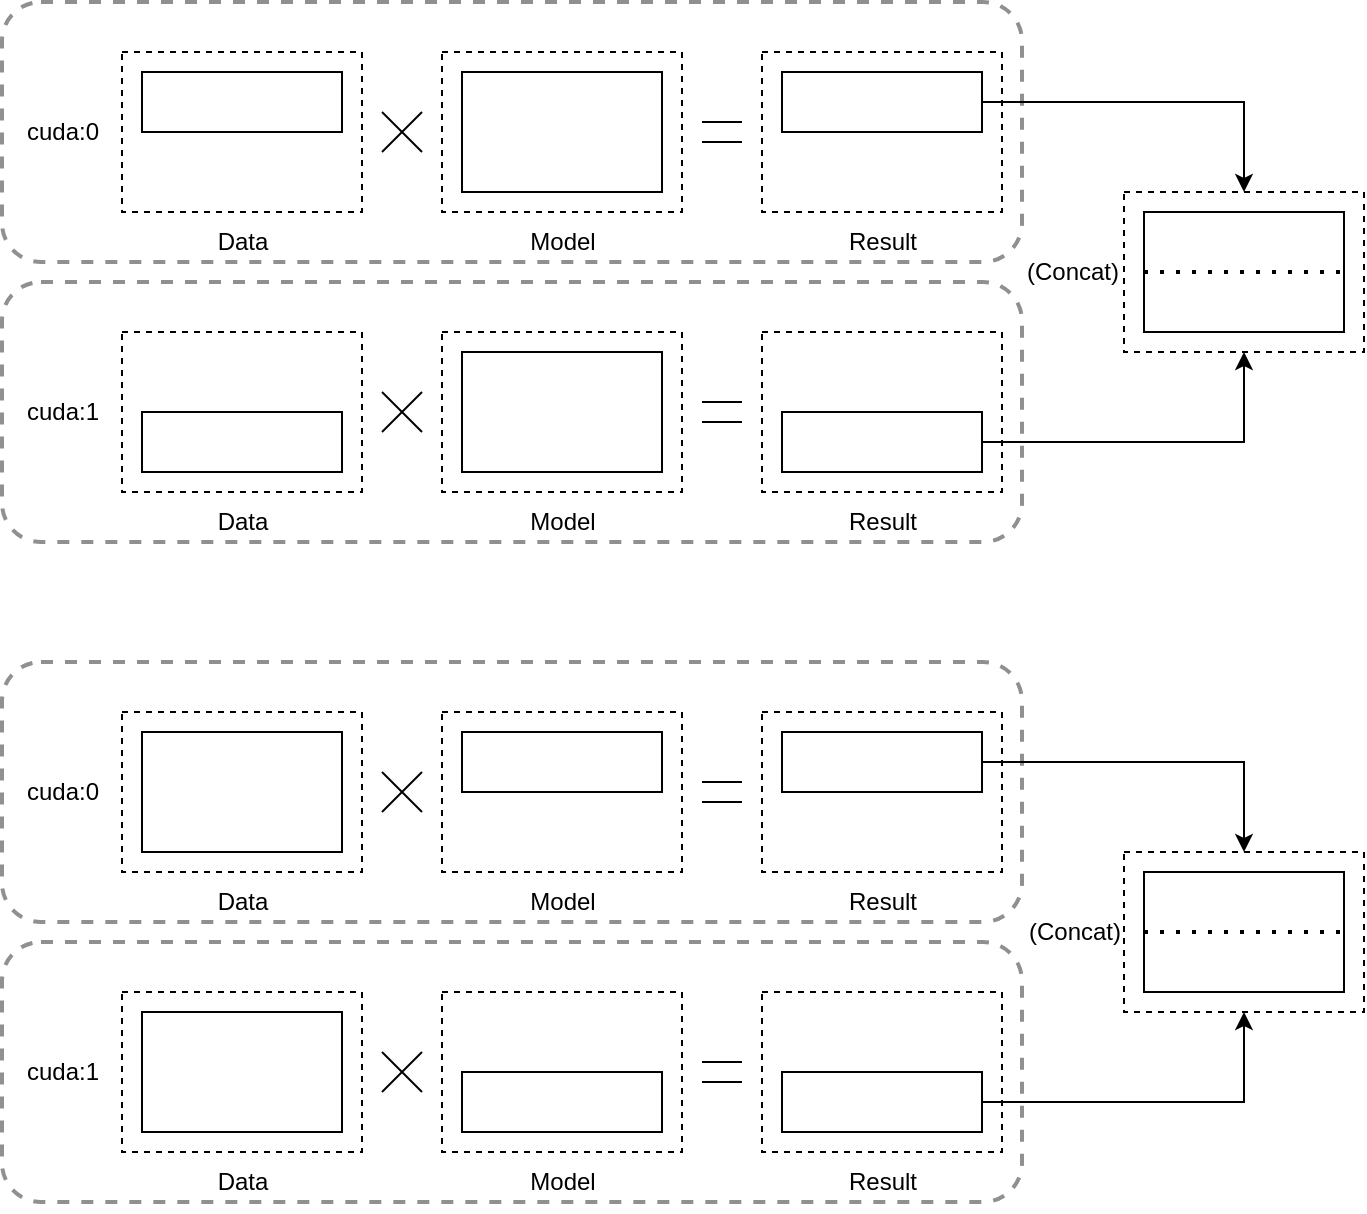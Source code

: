 <mxfile version="27.0.2">
  <diagram name="ページ1" id="pxdCRDH88It5vqQ6T75E">
    <mxGraphModel dx="1240" dy="773" grid="1" gridSize="10" guides="1" tooltips="1" connect="1" arrows="1" fold="1" page="1" pageScale="1" pageWidth="827" pageHeight="1169" math="0" shadow="0">
      <root>
        <mxCell id="0" />
        <mxCell id="1" parent="0" />
        <mxCell id="bnYyNJB6cAQLW_tnR6n0-47" value="" style="rounded=1;whiteSpace=wrap;html=1;fillColor=none;dashed=1;strokeWidth=2;strokeColor=#909090;" vertex="1" parent="1">
          <mxGeometry x="59" y="200" width="510" height="130" as="geometry" />
        </mxCell>
        <mxCell id="bnYyNJB6cAQLW_tnR6n0-44" value="" style="rounded=1;whiteSpace=wrap;html=1;fillColor=none;dashed=1;strokeWidth=2;strokeColor=#909090;" vertex="1" parent="1">
          <mxGeometry x="59" y="60" width="510" height="130" as="geometry" />
        </mxCell>
        <mxCell id="bnYyNJB6cAQLW_tnR6n0-1" value="" style="rounded=0;whiteSpace=wrap;html=1;fillColor=none;dashed=1;" vertex="1" parent="1">
          <mxGeometry x="119" y="85" width="120" height="80" as="geometry" />
        </mxCell>
        <mxCell id="bnYyNJB6cAQLW_tnR6n0-2" value="" style="rounded=0;whiteSpace=wrap;html=1;fillColor=none;dashed=1;" vertex="1" parent="1">
          <mxGeometry x="279" y="85" width="120" height="80" as="geometry" />
        </mxCell>
        <mxCell id="bnYyNJB6cAQLW_tnR6n0-3" value="" style="rounded=0;whiteSpace=wrap;html=1;fillColor=none;dashed=1;" vertex="1" parent="1">
          <mxGeometry x="119" y="225" width="120" height="80" as="geometry" />
        </mxCell>
        <mxCell id="bnYyNJB6cAQLW_tnR6n0-4" value="" style="rounded=0;whiteSpace=wrap;html=1;fillColor=none;dashed=1;" vertex="1" parent="1">
          <mxGeometry x="279" y="225" width="120" height="80" as="geometry" />
        </mxCell>
        <mxCell id="bnYyNJB6cAQLW_tnR6n0-5" value="" style="rounded=0;whiteSpace=wrap;html=1;fillColor=none;dashed=1;" vertex="1" parent="1">
          <mxGeometry x="439" y="85" width="120" height="80" as="geometry" />
        </mxCell>
        <mxCell id="bnYyNJB6cAQLW_tnR6n0-6" value="" style="rounded=0;whiteSpace=wrap;html=1;fillColor=none;dashed=1;" vertex="1" parent="1">
          <mxGeometry x="439" y="225" width="120" height="80" as="geometry" />
        </mxCell>
        <mxCell id="bnYyNJB6cAQLW_tnR6n0-9" value="" style="group" vertex="1" connectable="0" parent="1">
          <mxGeometry x="249" y="115" width="20" height="20" as="geometry" />
        </mxCell>
        <mxCell id="bnYyNJB6cAQLW_tnR6n0-7" value="" style="endArrow=none;html=1;rounded=0;" edge="1" parent="bnYyNJB6cAQLW_tnR6n0-9">
          <mxGeometry width="50" height="50" relative="1" as="geometry">
            <mxPoint y="20" as="sourcePoint" />
            <mxPoint x="20" as="targetPoint" />
          </mxGeometry>
        </mxCell>
        <mxCell id="bnYyNJB6cAQLW_tnR6n0-8" value="" style="endArrow=none;html=1;rounded=0;" edge="1" parent="bnYyNJB6cAQLW_tnR6n0-9">
          <mxGeometry width="50" height="50" relative="1" as="geometry">
            <mxPoint as="sourcePoint" />
            <mxPoint x="20" y="20" as="targetPoint" />
          </mxGeometry>
        </mxCell>
        <mxCell id="bnYyNJB6cAQLW_tnR6n0-12" value="" style="group" vertex="1" connectable="0" parent="1">
          <mxGeometry x="409" y="120" width="20" height="10" as="geometry" />
        </mxCell>
        <mxCell id="bnYyNJB6cAQLW_tnR6n0-10" value="" style="endArrow=none;html=1;rounded=0;" edge="1" parent="bnYyNJB6cAQLW_tnR6n0-12">
          <mxGeometry width="50" height="50" relative="1" as="geometry">
            <mxPoint as="sourcePoint" />
            <mxPoint x="20" as="targetPoint" />
          </mxGeometry>
        </mxCell>
        <mxCell id="bnYyNJB6cAQLW_tnR6n0-11" value="" style="endArrow=none;html=1;rounded=0;" edge="1" parent="bnYyNJB6cAQLW_tnR6n0-12">
          <mxGeometry width="50" height="50" relative="1" as="geometry">
            <mxPoint y="10" as="sourcePoint" />
            <mxPoint x="20" y="10" as="targetPoint" />
          </mxGeometry>
        </mxCell>
        <mxCell id="bnYyNJB6cAQLW_tnR6n0-13" value="" style="group" vertex="1" connectable="0" parent="1">
          <mxGeometry x="409" y="260" width="20" height="10" as="geometry" />
        </mxCell>
        <mxCell id="bnYyNJB6cAQLW_tnR6n0-14" value="" style="endArrow=none;html=1;rounded=0;" edge="1" parent="bnYyNJB6cAQLW_tnR6n0-13">
          <mxGeometry width="50" height="50" relative="1" as="geometry">
            <mxPoint as="sourcePoint" />
            <mxPoint x="20" as="targetPoint" />
          </mxGeometry>
        </mxCell>
        <mxCell id="bnYyNJB6cAQLW_tnR6n0-15" value="" style="endArrow=none;html=1;rounded=0;" edge="1" parent="bnYyNJB6cAQLW_tnR6n0-13">
          <mxGeometry width="50" height="50" relative="1" as="geometry">
            <mxPoint y="10" as="sourcePoint" />
            <mxPoint x="20" y="10" as="targetPoint" />
          </mxGeometry>
        </mxCell>
        <mxCell id="bnYyNJB6cAQLW_tnR6n0-19" value="" style="group" vertex="1" connectable="0" parent="1">
          <mxGeometry x="249" y="255" width="20" height="20" as="geometry" />
        </mxCell>
        <mxCell id="bnYyNJB6cAQLW_tnR6n0-20" value="" style="endArrow=none;html=1;rounded=0;" edge="1" parent="bnYyNJB6cAQLW_tnR6n0-19">
          <mxGeometry width="50" height="50" relative="1" as="geometry">
            <mxPoint y="20" as="sourcePoint" />
            <mxPoint x="20" as="targetPoint" />
          </mxGeometry>
        </mxCell>
        <mxCell id="bnYyNJB6cAQLW_tnR6n0-21" value="" style="endArrow=none;html=1;rounded=0;" edge="1" parent="bnYyNJB6cAQLW_tnR6n0-19">
          <mxGeometry width="50" height="50" relative="1" as="geometry">
            <mxPoint as="sourcePoint" />
            <mxPoint x="20" y="20" as="targetPoint" />
          </mxGeometry>
        </mxCell>
        <mxCell id="bnYyNJB6cAQLW_tnR6n0-22" value="" style="rounded=0;whiteSpace=wrap;html=1;" vertex="1" parent="1">
          <mxGeometry x="129" y="95" width="100" height="30" as="geometry" />
        </mxCell>
        <mxCell id="bnYyNJB6cAQLW_tnR6n0-25" value="" style="rounded=0;whiteSpace=wrap;html=1;" vertex="1" parent="1">
          <mxGeometry x="129" y="265" width="100" height="30" as="geometry" />
        </mxCell>
        <mxCell id="bnYyNJB6cAQLW_tnR6n0-27" value="" style="rounded=0;whiteSpace=wrap;html=1;" vertex="1" parent="1">
          <mxGeometry x="289" y="95" width="100" height="60" as="geometry" />
        </mxCell>
        <mxCell id="bnYyNJB6cAQLW_tnR6n0-28" value="" style="rounded=0;whiteSpace=wrap;html=1;" vertex="1" parent="1">
          <mxGeometry x="289" y="235" width="100" height="60" as="geometry" />
        </mxCell>
        <mxCell id="bnYyNJB6cAQLW_tnR6n0-52" style="edgeStyle=orthogonalEdgeStyle;rounded=0;orthogonalLoop=1;jettySize=auto;html=1;exitX=1;exitY=0.5;exitDx=0;exitDy=0;entryX=0.5;entryY=0;entryDx=0;entryDy=0;" edge="1" parent="1" source="bnYyNJB6cAQLW_tnR6n0-29" target="bnYyNJB6cAQLW_tnR6n0-31">
          <mxGeometry relative="1" as="geometry" />
        </mxCell>
        <mxCell id="bnYyNJB6cAQLW_tnR6n0-29" value="" style="rounded=0;whiteSpace=wrap;html=1;" vertex="1" parent="1">
          <mxGeometry x="449" y="95" width="100" height="30" as="geometry" />
        </mxCell>
        <mxCell id="bnYyNJB6cAQLW_tnR6n0-51" style="edgeStyle=orthogonalEdgeStyle;rounded=0;orthogonalLoop=1;jettySize=auto;html=1;exitX=1;exitY=0.5;exitDx=0;exitDy=0;entryX=0.5;entryY=1;entryDx=0;entryDy=0;" edge="1" parent="1" source="bnYyNJB6cAQLW_tnR6n0-30" target="bnYyNJB6cAQLW_tnR6n0-31">
          <mxGeometry relative="1" as="geometry" />
        </mxCell>
        <mxCell id="bnYyNJB6cAQLW_tnR6n0-30" value="" style="rounded=0;whiteSpace=wrap;html=1;" vertex="1" parent="1">
          <mxGeometry x="449" y="265" width="100" height="30" as="geometry" />
        </mxCell>
        <mxCell id="bnYyNJB6cAQLW_tnR6n0-31" value="" style="rounded=0;whiteSpace=wrap;html=1;fillColor=none;dashed=1;" vertex="1" parent="1">
          <mxGeometry x="620" y="155" width="120" height="80" as="geometry" />
        </mxCell>
        <mxCell id="bnYyNJB6cAQLW_tnR6n0-32" value="" style="rounded=0;whiteSpace=wrap;html=1;" vertex="1" parent="1">
          <mxGeometry x="630" y="165" width="100" height="60" as="geometry" />
        </mxCell>
        <mxCell id="bnYyNJB6cAQLW_tnR6n0-33" value="Data" style="text;html=1;align=center;verticalAlign=middle;resizable=0;points=[];autosize=1;strokeColor=none;fillColor=none;" vertex="1" parent="1">
          <mxGeometry x="154" y="165" width="50" height="30" as="geometry" />
        </mxCell>
        <mxCell id="bnYyNJB6cAQLW_tnR6n0-34" value="Model" style="text;html=1;align=center;verticalAlign=middle;resizable=0;points=[];autosize=1;strokeColor=none;fillColor=none;" vertex="1" parent="1">
          <mxGeometry x="309" y="165" width="60" height="30" as="geometry" />
        </mxCell>
        <mxCell id="bnYyNJB6cAQLW_tnR6n0-35" value="Result" style="text;html=1;align=center;verticalAlign=middle;resizable=0;points=[];autosize=1;strokeColor=none;fillColor=none;" vertex="1" parent="1">
          <mxGeometry x="469" y="165" width="60" height="30" as="geometry" />
        </mxCell>
        <mxCell id="bnYyNJB6cAQLW_tnR6n0-36" value="Data" style="text;html=1;align=center;verticalAlign=middle;resizable=0;points=[];autosize=1;strokeColor=none;fillColor=none;" vertex="1" parent="1">
          <mxGeometry x="154" y="305" width="50" height="30" as="geometry" />
        </mxCell>
        <mxCell id="bnYyNJB6cAQLW_tnR6n0-37" value="Result" style="text;html=1;align=center;verticalAlign=middle;resizable=0;points=[];autosize=1;strokeColor=none;fillColor=none;" vertex="1" parent="1">
          <mxGeometry x="469" y="305" width="60" height="30" as="geometry" />
        </mxCell>
        <mxCell id="bnYyNJB6cAQLW_tnR6n0-38" value="Model" style="text;html=1;align=center;verticalAlign=middle;resizable=0;points=[];autosize=1;strokeColor=none;fillColor=none;" vertex="1" parent="1">
          <mxGeometry x="309" y="305" width="60" height="30" as="geometry" />
        </mxCell>
        <mxCell id="bnYyNJB6cAQLW_tnR6n0-42" value="cuda:0" style="text;html=1;align=center;verticalAlign=middle;resizable=0;points=[];autosize=1;strokeColor=none;fillColor=none;" vertex="1" parent="1">
          <mxGeometry x="59" y="110" width="60" height="30" as="geometry" />
        </mxCell>
        <mxCell id="bnYyNJB6cAQLW_tnR6n0-43" value="cuda:1" style="text;html=1;align=center;verticalAlign=middle;resizable=0;points=[];autosize=1;strokeColor=none;fillColor=none;" vertex="1" parent="1">
          <mxGeometry x="59" y="250" width="60" height="30" as="geometry" />
        </mxCell>
        <mxCell id="bnYyNJB6cAQLW_tnR6n0-53" value="" style="endArrow=none;dashed=1;html=1;dashPattern=1 3;strokeWidth=2;rounded=0;entryX=1;entryY=0.5;entryDx=0;entryDy=0;exitX=0;exitY=0.5;exitDx=0;exitDy=0;" edge="1" parent="1" source="bnYyNJB6cAQLW_tnR6n0-32" target="bnYyNJB6cAQLW_tnR6n0-32">
          <mxGeometry width="50" height="50" relative="1" as="geometry">
            <mxPoint x="580" y="175" as="sourcePoint" />
            <mxPoint x="630" y="125" as="targetPoint" />
          </mxGeometry>
        </mxCell>
        <mxCell id="bnYyNJB6cAQLW_tnR6n0-54" value="" style="rounded=1;whiteSpace=wrap;html=1;fillColor=none;dashed=1;strokeWidth=2;strokeColor=#909090;" vertex="1" parent="1">
          <mxGeometry x="59" y="530" width="510" height="130" as="geometry" />
        </mxCell>
        <mxCell id="bnYyNJB6cAQLW_tnR6n0-55" value="" style="rounded=1;whiteSpace=wrap;html=1;fillColor=none;dashed=1;strokeWidth=2;strokeColor=#909090;" vertex="1" parent="1">
          <mxGeometry x="59" y="390" width="510" height="130" as="geometry" />
        </mxCell>
        <mxCell id="bnYyNJB6cAQLW_tnR6n0-56" value="" style="rounded=0;whiteSpace=wrap;html=1;fillColor=none;dashed=1;" vertex="1" parent="1">
          <mxGeometry x="119" y="415" width="120" height="80" as="geometry" />
        </mxCell>
        <mxCell id="bnYyNJB6cAQLW_tnR6n0-57" value="" style="rounded=0;whiteSpace=wrap;html=1;fillColor=none;dashed=1;" vertex="1" parent="1">
          <mxGeometry x="279" y="415" width="120" height="80" as="geometry" />
        </mxCell>
        <mxCell id="bnYyNJB6cAQLW_tnR6n0-58" value="" style="rounded=0;whiteSpace=wrap;html=1;fillColor=none;dashed=1;" vertex="1" parent="1">
          <mxGeometry x="119" y="555" width="120" height="80" as="geometry" />
        </mxCell>
        <mxCell id="bnYyNJB6cAQLW_tnR6n0-59" value="" style="rounded=0;whiteSpace=wrap;html=1;fillColor=none;dashed=1;" vertex="1" parent="1">
          <mxGeometry x="279" y="555" width="120" height="80" as="geometry" />
        </mxCell>
        <mxCell id="bnYyNJB6cAQLW_tnR6n0-60" value="" style="rounded=0;whiteSpace=wrap;html=1;fillColor=none;dashed=1;" vertex="1" parent="1">
          <mxGeometry x="439" y="415" width="120" height="80" as="geometry" />
        </mxCell>
        <mxCell id="bnYyNJB6cAQLW_tnR6n0-61" value="" style="rounded=0;whiteSpace=wrap;html=1;fillColor=none;dashed=1;" vertex="1" parent="1">
          <mxGeometry x="439" y="555" width="120" height="80" as="geometry" />
        </mxCell>
        <mxCell id="bnYyNJB6cAQLW_tnR6n0-62" value="" style="group" vertex="1" connectable="0" parent="1">
          <mxGeometry x="249" y="445" width="20" height="20" as="geometry" />
        </mxCell>
        <mxCell id="bnYyNJB6cAQLW_tnR6n0-63" value="" style="endArrow=none;html=1;rounded=0;" edge="1" parent="bnYyNJB6cAQLW_tnR6n0-62">
          <mxGeometry width="50" height="50" relative="1" as="geometry">
            <mxPoint y="20" as="sourcePoint" />
            <mxPoint x="20" as="targetPoint" />
          </mxGeometry>
        </mxCell>
        <mxCell id="bnYyNJB6cAQLW_tnR6n0-64" value="" style="endArrow=none;html=1;rounded=0;" edge="1" parent="bnYyNJB6cAQLW_tnR6n0-62">
          <mxGeometry width="50" height="50" relative="1" as="geometry">
            <mxPoint as="sourcePoint" />
            <mxPoint x="20" y="20" as="targetPoint" />
          </mxGeometry>
        </mxCell>
        <mxCell id="bnYyNJB6cAQLW_tnR6n0-65" value="" style="group" vertex="1" connectable="0" parent="1">
          <mxGeometry x="409" y="450" width="20" height="10" as="geometry" />
        </mxCell>
        <mxCell id="bnYyNJB6cAQLW_tnR6n0-66" value="" style="endArrow=none;html=1;rounded=0;" edge="1" parent="bnYyNJB6cAQLW_tnR6n0-65">
          <mxGeometry width="50" height="50" relative="1" as="geometry">
            <mxPoint as="sourcePoint" />
            <mxPoint x="20" as="targetPoint" />
          </mxGeometry>
        </mxCell>
        <mxCell id="bnYyNJB6cAQLW_tnR6n0-67" value="" style="endArrow=none;html=1;rounded=0;" edge="1" parent="bnYyNJB6cAQLW_tnR6n0-65">
          <mxGeometry width="50" height="50" relative="1" as="geometry">
            <mxPoint y="10" as="sourcePoint" />
            <mxPoint x="20" y="10" as="targetPoint" />
          </mxGeometry>
        </mxCell>
        <mxCell id="bnYyNJB6cAQLW_tnR6n0-68" value="" style="group" vertex="1" connectable="0" parent="1">
          <mxGeometry x="409" y="590" width="20" height="10" as="geometry" />
        </mxCell>
        <mxCell id="bnYyNJB6cAQLW_tnR6n0-69" value="" style="endArrow=none;html=1;rounded=0;" edge="1" parent="bnYyNJB6cAQLW_tnR6n0-68">
          <mxGeometry width="50" height="50" relative="1" as="geometry">
            <mxPoint as="sourcePoint" />
            <mxPoint x="20" as="targetPoint" />
          </mxGeometry>
        </mxCell>
        <mxCell id="bnYyNJB6cAQLW_tnR6n0-70" value="" style="endArrow=none;html=1;rounded=0;" edge="1" parent="bnYyNJB6cAQLW_tnR6n0-68">
          <mxGeometry width="50" height="50" relative="1" as="geometry">
            <mxPoint y="10" as="sourcePoint" />
            <mxPoint x="20" y="10" as="targetPoint" />
          </mxGeometry>
        </mxCell>
        <mxCell id="bnYyNJB6cAQLW_tnR6n0-71" value="" style="group" vertex="1" connectable="0" parent="1">
          <mxGeometry x="249" y="585" width="20" height="20" as="geometry" />
        </mxCell>
        <mxCell id="bnYyNJB6cAQLW_tnR6n0-72" value="" style="endArrow=none;html=1;rounded=0;" edge="1" parent="bnYyNJB6cAQLW_tnR6n0-71">
          <mxGeometry width="50" height="50" relative="1" as="geometry">
            <mxPoint y="20" as="sourcePoint" />
            <mxPoint x="20" as="targetPoint" />
          </mxGeometry>
        </mxCell>
        <mxCell id="bnYyNJB6cAQLW_tnR6n0-73" value="" style="endArrow=none;html=1;rounded=0;" edge="1" parent="bnYyNJB6cAQLW_tnR6n0-71">
          <mxGeometry width="50" height="50" relative="1" as="geometry">
            <mxPoint as="sourcePoint" />
            <mxPoint x="20" y="20" as="targetPoint" />
          </mxGeometry>
        </mxCell>
        <mxCell id="bnYyNJB6cAQLW_tnR6n0-74" value="" style="rounded=0;whiteSpace=wrap;html=1;" vertex="1" parent="1">
          <mxGeometry x="289" y="425" width="100" height="30" as="geometry" />
        </mxCell>
        <mxCell id="bnYyNJB6cAQLW_tnR6n0-75" value="" style="rounded=0;whiteSpace=wrap;html=1;" vertex="1" parent="1">
          <mxGeometry x="289" y="595" width="100" height="30" as="geometry" />
        </mxCell>
        <mxCell id="bnYyNJB6cAQLW_tnR6n0-76" value="" style="rounded=0;whiteSpace=wrap;html=1;" vertex="1" parent="1">
          <mxGeometry x="129" y="565" width="100" height="60" as="geometry" />
        </mxCell>
        <mxCell id="bnYyNJB6cAQLW_tnR6n0-77" value="" style="rounded=0;whiteSpace=wrap;html=1;" vertex="1" parent="1">
          <mxGeometry x="129" y="425" width="100" height="60" as="geometry" />
        </mxCell>
        <mxCell id="bnYyNJB6cAQLW_tnR6n0-78" style="edgeStyle=orthogonalEdgeStyle;rounded=0;orthogonalLoop=1;jettySize=auto;html=1;exitX=1;exitY=0.5;exitDx=0;exitDy=0;entryX=0.5;entryY=0;entryDx=0;entryDy=0;" edge="1" source="bnYyNJB6cAQLW_tnR6n0-79" target="bnYyNJB6cAQLW_tnR6n0-82" parent="1">
          <mxGeometry relative="1" as="geometry" />
        </mxCell>
        <mxCell id="bnYyNJB6cAQLW_tnR6n0-79" value="" style="rounded=0;whiteSpace=wrap;html=1;" vertex="1" parent="1">
          <mxGeometry x="449" y="425" width="100" height="30" as="geometry" />
        </mxCell>
        <mxCell id="bnYyNJB6cAQLW_tnR6n0-80" style="edgeStyle=orthogonalEdgeStyle;rounded=0;orthogonalLoop=1;jettySize=auto;html=1;exitX=1;exitY=0.5;exitDx=0;exitDy=0;entryX=0.5;entryY=1;entryDx=0;entryDy=0;" edge="1" source="bnYyNJB6cAQLW_tnR6n0-81" target="bnYyNJB6cAQLW_tnR6n0-82" parent="1">
          <mxGeometry relative="1" as="geometry" />
        </mxCell>
        <mxCell id="bnYyNJB6cAQLW_tnR6n0-81" value="" style="rounded=0;whiteSpace=wrap;html=1;" vertex="1" parent="1">
          <mxGeometry x="449" y="595" width="100" height="30" as="geometry" />
        </mxCell>
        <mxCell id="bnYyNJB6cAQLW_tnR6n0-82" value="" style="rounded=0;whiteSpace=wrap;html=1;fillColor=none;dashed=1;" vertex="1" parent="1">
          <mxGeometry x="620" y="485" width="120" height="80" as="geometry" />
        </mxCell>
        <mxCell id="bnYyNJB6cAQLW_tnR6n0-83" value="" style="rounded=0;whiteSpace=wrap;html=1;" vertex="1" parent="1">
          <mxGeometry x="630" y="495" width="100" height="60" as="geometry" />
        </mxCell>
        <mxCell id="bnYyNJB6cAQLW_tnR6n0-84" value="Data" style="text;html=1;align=center;verticalAlign=middle;resizable=0;points=[];autosize=1;strokeColor=none;fillColor=none;" vertex="1" parent="1">
          <mxGeometry x="154" y="495" width="50" height="30" as="geometry" />
        </mxCell>
        <mxCell id="bnYyNJB6cAQLW_tnR6n0-85" value="Model" style="text;html=1;align=center;verticalAlign=middle;resizable=0;points=[];autosize=1;strokeColor=none;fillColor=none;" vertex="1" parent="1">
          <mxGeometry x="309" y="495" width="60" height="30" as="geometry" />
        </mxCell>
        <mxCell id="bnYyNJB6cAQLW_tnR6n0-86" value="Result" style="text;html=1;align=center;verticalAlign=middle;resizable=0;points=[];autosize=1;strokeColor=none;fillColor=none;" vertex="1" parent="1">
          <mxGeometry x="469" y="495" width="60" height="30" as="geometry" />
        </mxCell>
        <mxCell id="bnYyNJB6cAQLW_tnR6n0-87" value="Data" style="text;html=1;align=center;verticalAlign=middle;resizable=0;points=[];autosize=1;strokeColor=none;fillColor=none;" vertex="1" parent="1">
          <mxGeometry x="154" y="635" width="50" height="30" as="geometry" />
        </mxCell>
        <mxCell id="bnYyNJB6cAQLW_tnR6n0-88" value="Result" style="text;html=1;align=center;verticalAlign=middle;resizable=0;points=[];autosize=1;strokeColor=none;fillColor=none;" vertex="1" parent="1">
          <mxGeometry x="469" y="635" width="60" height="30" as="geometry" />
        </mxCell>
        <mxCell id="bnYyNJB6cAQLW_tnR6n0-89" value="Model" style="text;html=1;align=center;verticalAlign=middle;resizable=0;points=[];autosize=1;strokeColor=none;fillColor=none;" vertex="1" parent="1">
          <mxGeometry x="309" y="635" width="60" height="30" as="geometry" />
        </mxCell>
        <mxCell id="bnYyNJB6cAQLW_tnR6n0-90" value="cuda:0" style="text;html=1;align=center;verticalAlign=middle;resizable=0;points=[];autosize=1;strokeColor=none;fillColor=none;" vertex="1" parent="1">
          <mxGeometry x="59" y="440" width="60" height="30" as="geometry" />
        </mxCell>
        <mxCell id="bnYyNJB6cAQLW_tnR6n0-91" value="cuda:1" style="text;html=1;align=center;verticalAlign=middle;resizable=0;points=[];autosize=1;strokeColor=none;fillColor=none;" vertex="1" parent="1">
          <mxGeometry x="59" y="580" width="60" height="30" as="geometry" />
        </mxCell>
        <mxCell id="bnYyNJB6cAQLW_tnR6n0-92" value="" style="endArrow=none;dashed=1;html=1;dashPattern=1 3;strokeWidth=2;rounded=0;entryX=1;entryY=0.5;entryDx=0;entryDy=0;exitX=0;exitY=0.5;exitDx=0;exitDy=0;" edge="1" source="bnYyNJB6cAQLW_tnR6n0-83" target="bnYyNJB6cAQLW_tnR6n0-83" parent="1">
          <mxGeometry width="50" height="50" relative="1" as="geometry">
            <mxPoint x="580" y="505" as="sourcePoint" />
            <mxPoint x="630" y="455" as="targetPoint" />
          </mxGeometry>
        </mxCell>
        <mxCell id="bnYyNJB6cAQLW_tnR6n0-93" value="(Concat)" style="text;html=1;align=center;verticalAlign=middle;resizable=0;points=[];autosize=1;strokeColor=none;fillColor=none;" vertex="1" parent="1">
          <mxGeometry x="559" y="180" width="70" height="30" as="geometry" />
        </mxCell>
        <mxCell id="bnYyNJB6cAQLW_tnR6n0-95" value="(Concat)" style="text;html=1;align=center;verticalAlign=middle;resizable=0;points=[];autosize=1;strokeColor=none;fillColor=none;" vertex="1" parent="1">
          <mxGeometry x="560" y="510" width="70" height="30" as="geometry" />
        </mxCell>
      </root>
    </mxGraphModel>
  </diagram>
</mxfile>
